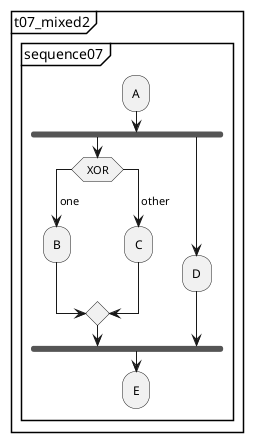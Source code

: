 @startuml 
partition "t07_mixed2" {
  group "sequence07"
    :A;
    fork
      switch ( XOR )
      case ( one )
        :B;
      case ( other )
        :C;
      endswitch
    fork again
      :D;
    end fork
    :E;
  end group
}
@enduml
